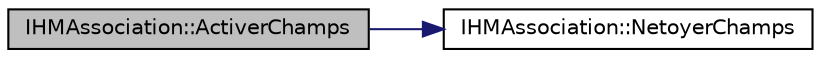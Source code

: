 digraph "IHMAssociation::ActiverChamps"
{
 // LATEX_PDF_SIZE
  edge [fontname="Helvetica",fontsize="10",labelfontname="Helvetica",labelfontsize="10"];
  node [fontname="Helvetica",fontsize="10",shape=record];
  rankdir="LR";
  Node1 [label="IHMAssociation::ActiverChamps",height=0.2,width=0.4,color="black", fillcolor="grey75", style="filled", fontcolor="black",tooltip=" "];
  Node1 -> Node2 [color="midnightblue",fontsize="10",style="solid",fontname="Helvetica"];
  Node2 [label="IHMAssociation::NetoyerChamps",height=0.2,width=0.4,color="black", fillcolor="white", style="filled",URL="$class_i_h_m_association.html#a56d658fb3d5fff643d32166c09cbc233",tooltip=" "];
}
